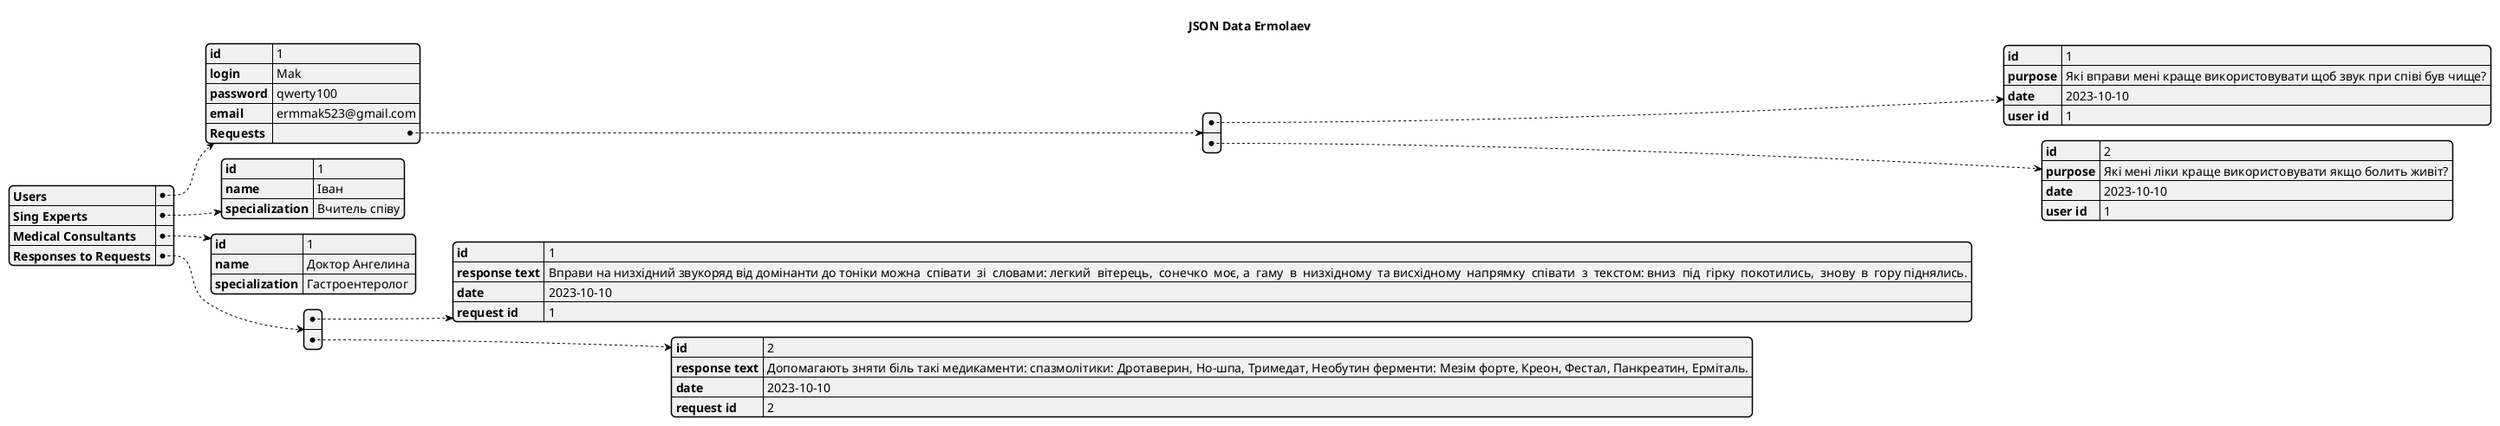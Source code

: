 @startjson

title JSON Data Ermolaev
{
  "Users": {
    "id": "1",
    "login": "Mak",
    "password": "qwerty100",
    "email": "ermmak523@gmail.com",
    "Requests": [
    {
    "id": "1",
    "purpose": "Які вправи мені краще використовувати щоб звук при співі був чище?",
    "date": "2023-10-10",
    "user id": 1
    },
    {
    "id": "2",
    "purpose": "Які мені ліки краще використовувати якщо болить живіт?",
    "date": "2023-10-10",
    "user id": 1
    }
  ]
  },
  "Sing Experts": {
    "id": "1",
    "name": "Іван",
    "specialization": "Вчитель співу"
  },
  "Medical Consultants": {
    "id": "1",
    "name": "Доктор Ангелина",
    "specialization": "Гастроентеролог "
  },
  "Responses to Requests": [
    {
    "id": "1",
    "response text": "Вправи на низхідний звукоряд від домінанти до тоніки можна  співати  зі  словами: легкий  вітерець,  сонечко  моє, а  гаму  в  низхідному  та висхідному  напрямку  співати  з  текстом: вниз  під  гірку  покотились,  знову  в  гору піднялись.",
    "date": "2023-10-10",
    "request id": 1
    },
    {
    "id": "2",
    "response text": "Допомагають зняти біль такі медикаменти: спазмолітики: Дротаверин, Но-шпа, Тримедат, Необутин ферменти: Мезім форте, Креон, Фестал, Панкреатин, Ерміталь.",
    "date": "2023-10-10",
    "request id": 2
    }
  ]
}

@endjson
